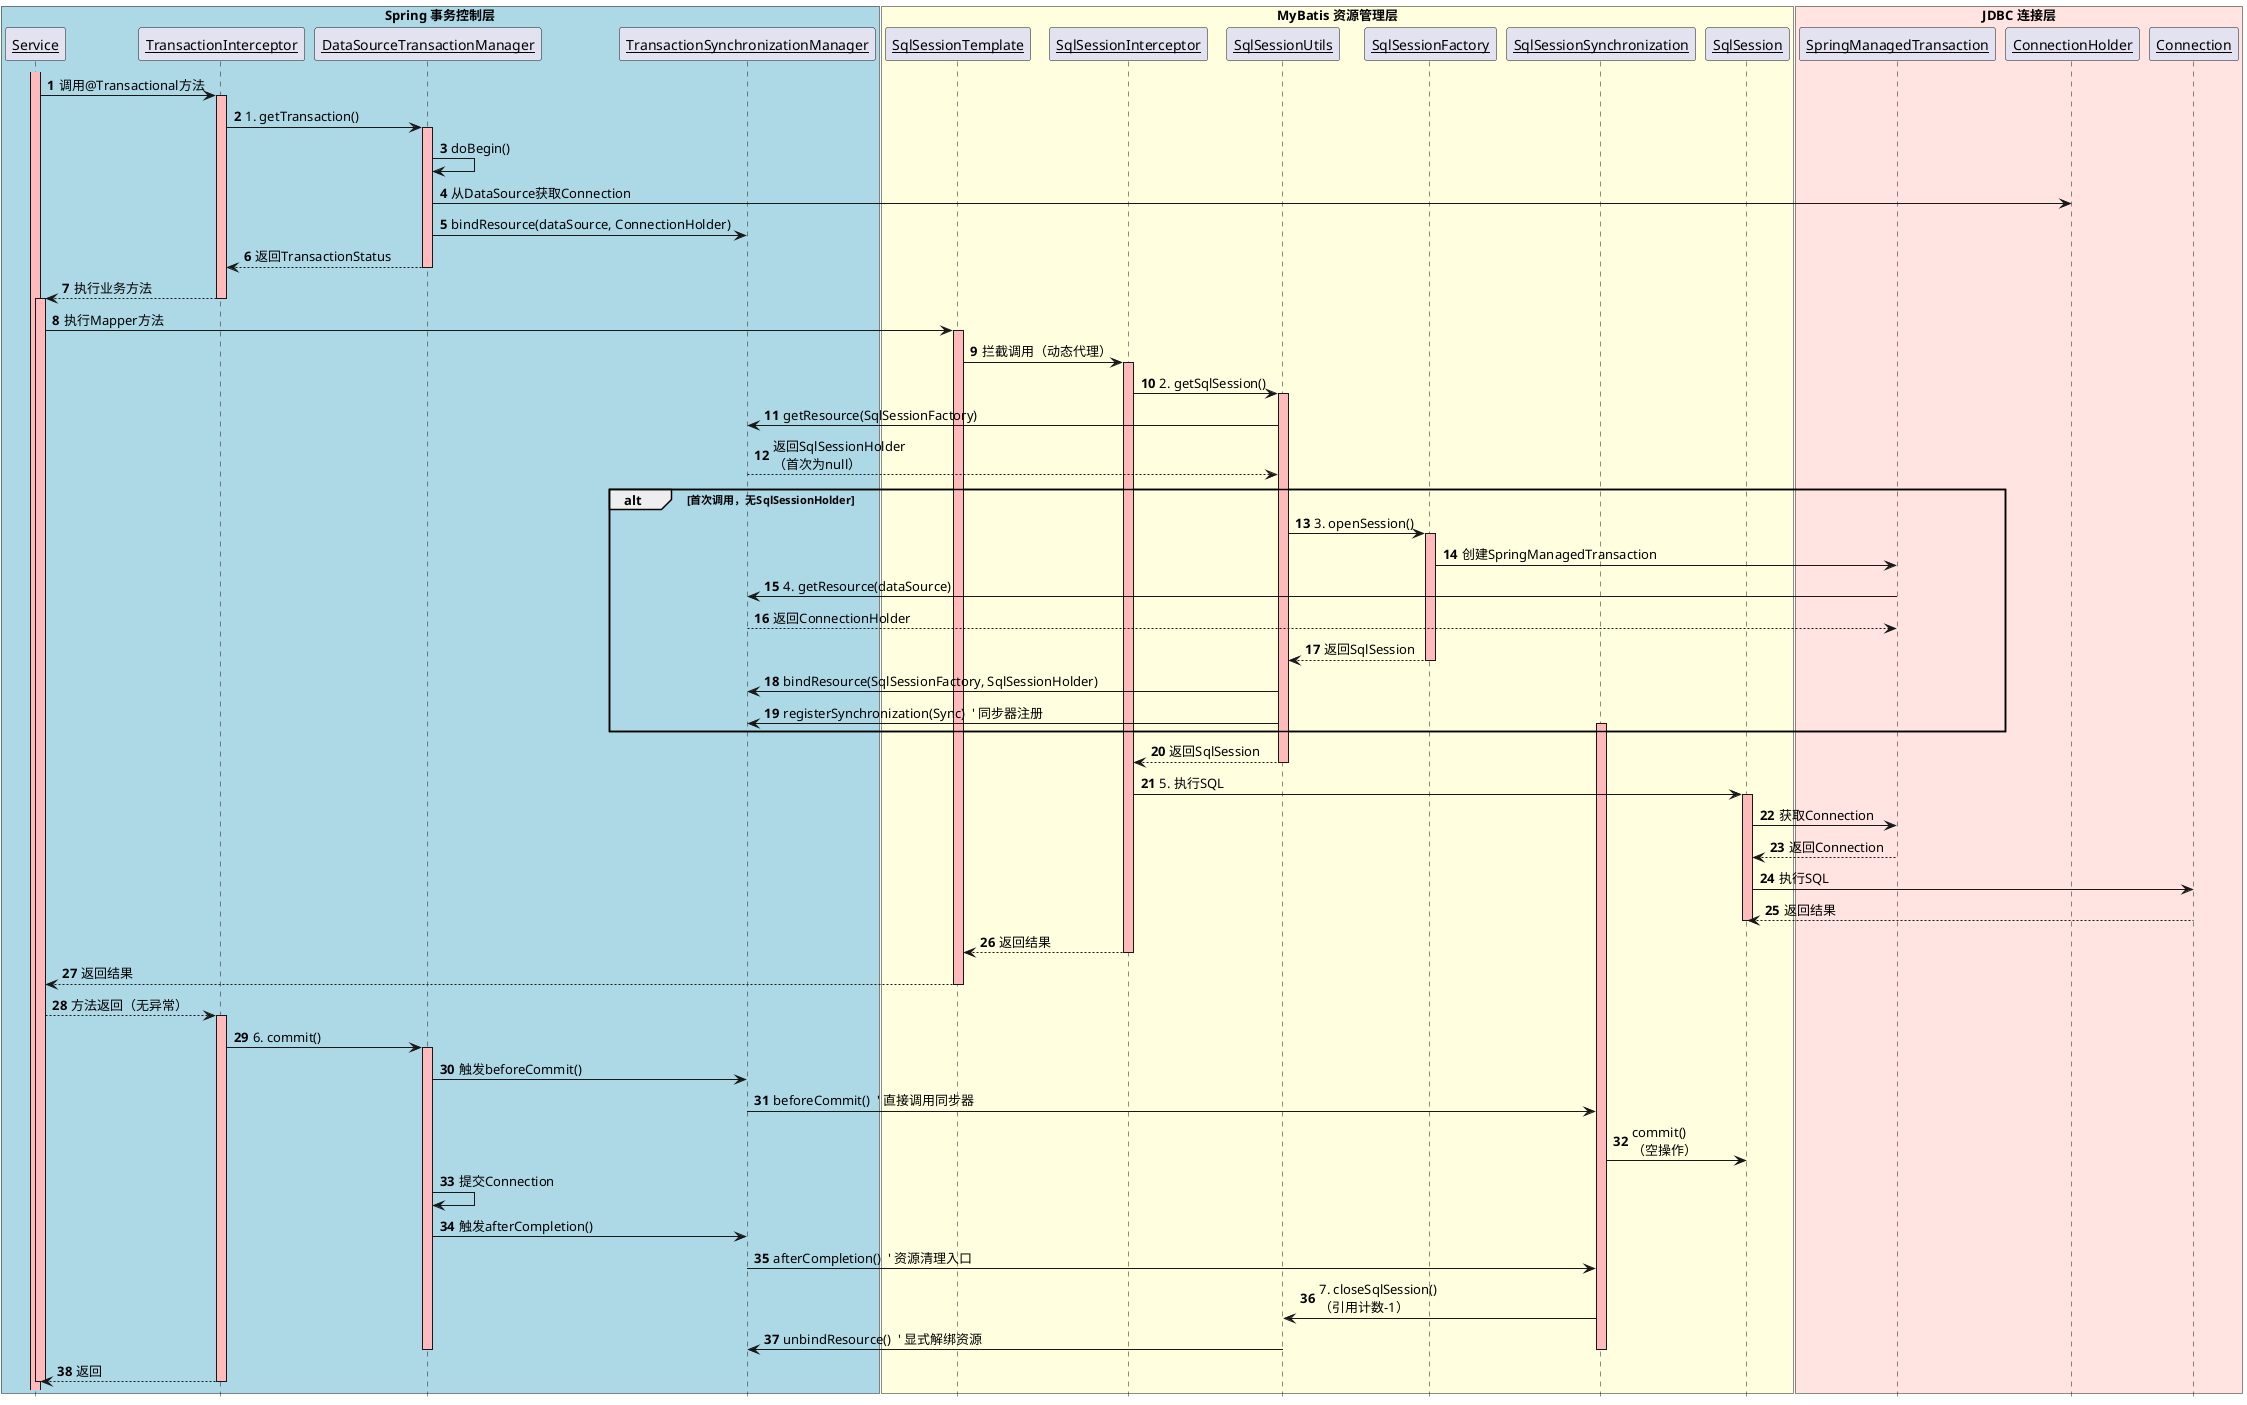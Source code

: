 @startuml
' 启用自动编号和分组优化
autonumber
skinparam sequenceParticipant underline
skinparam LifeLineBackgroundColor #F0F8FF
hide footbox

' ==== 按交互顺序从左到右排列参与者 ====
box "Spring 事务控制层" #lightblue
  participant "Service" as Service order 1
  participant "TransactionInterceptor" as TI order 2
  participant "DataSourceTransactionManager" as DTM order 3
  participant "TransactionSynchronizationManager" as TSM order 4
end box

box "MyBatis 资源管理层" #lightyellow
  participant "SqlSessionTemplate" as SST order 5
  participant "SqlSessionInterceptor" as SSI order 6
  participant "SqlSessionUtils" as SSU order 7
  participant "SqlSessionFactory" as SSF order 8
  participant "SqlSessionSynchronization" as Sync order 9
  participant "SqlSession" as SqlSession order 10
end box

box "JDBC 连接层" #mistyrose
  participant "SpringManagedTransaction" as SMT order 11
  participant "ConnectionHolder" as CH order 12
  participant "Connection" as Connection order 13
end box

' ==== 事务开启阶段 ====
activate Service #FFBBBB
Service -> TI: 调用@Transactional方法
activate TI #FFBBBB
TI -> DTM: 1. getTransaction()
activate DTM #FFBBBB
DTM -> DTM: doBegin()
DTM -> CH: 从DataSource获取Connection
DTM -> TSM: bindResource(dataSource, ConnectionHolder)
DTM --> TI: 返回TransactionStatus
deactivate DTM
TI --> Service: 执行业务方法
deactivate TI

' ==== SQL执行阶段 ====
activate Service #FFBBBB
Service -> SST: 执行Mapper方法
activate SST #FFBBBB
SST -> SSI: 拦截调用（动态代理）
activate SSI #FFBBBB
SSI -> SSU: 2. getSqlSession()
activate SSU #FFBBBB

SSU -> TSM: getResource(SqlSessionFactory)
TSM --> SSU: 返回SqlSessionHolder\n（首次为null）

alt 首次调用，无SqlSessionHolder
  SSU -> SSF: 3. openSession()
  activate SSF #FFBBBB
  SSF -> SMT: 创建SpringManagedTransaction
  SMT -> TSM: 4. getResource(dataSource)
  TSM --> SMT: 返回ConnectionHolder
  SSF --> SSU: 返回SqlSession
  deactivate SSF
  SSU -> TSM: bindResource(SqlSessionFactory, SqlSessionHolder)
  SSU -> TSM: registerSynchronization(Sync)  ' 同步器注册
  activate Sync #FFBBBB
end
SSU --> SSI: 返回SqlSession
deactivate SSU

SSI -> SqlSession: 5. 执行SQL
activate SqlSession #FFBBBB
SqlSession -> SMT: 获取Connection
SMT --> SqlSession: 返回Connection
SqlSession -> Connection: 执行SQL
Connection --> SqlSession: 返回结果
deactivate SqlSession
SSI --> SST: 返回结果
deactivate SSI
SST --> Service: 返回结果
deactivate SST

' ==== 事务提交阶段 ====
Service --> TI: 方法返回（无异常）
activate TI #FFBBBB
TI -> DTM: 6. commit()
activate DTM #FFBBBB
DTM -> TSM: 触发beforeCommit()
TSM -> Sync: beforeCommit()  ' 直接调用同步器
Sync -> SqlSession: commit()\n（空操作）
DTM -> DTM: 提交Connection
DTM -> TSM: 触发afterCompletion()
TSM -> Sync: afterCompletion()  ' 资源清理入口
Sync -> SSU: 7. closeSqlSession()\n（引用计数-1）
SSU -> TSM: unbindResource()  ' 显式解绑资源
deactivate Sync
deactivate DTM
TI --> Service: 返回
deactivate TI
deactivate Service
@enduml